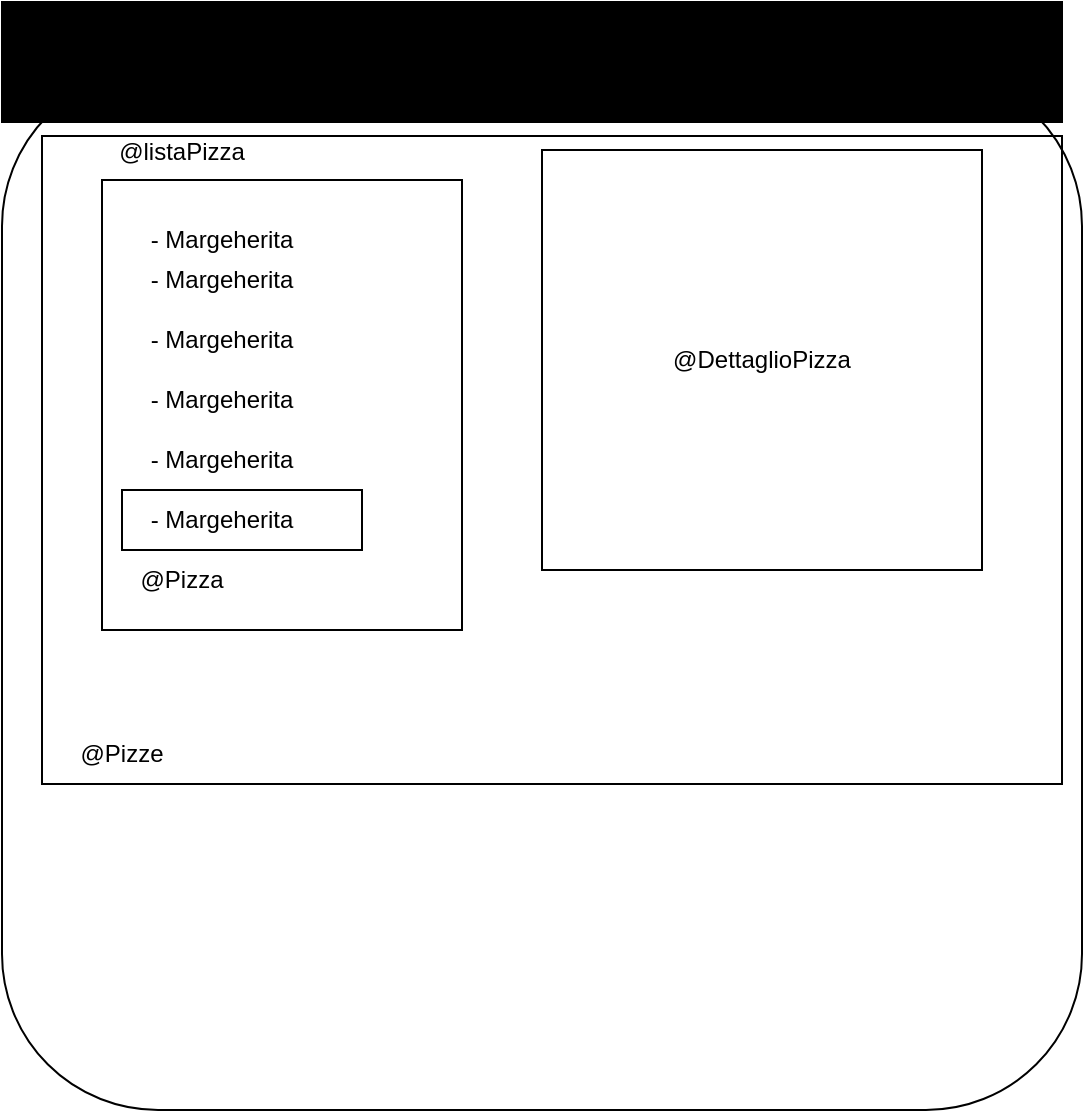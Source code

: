 <mxfile>
    <diagram id="Obk5sHIjkU0gm-d0gzHE" name="Page-1">
        <mxGraphModel dx="1084" dy="1813" grid="1" gridSize="10" guides="1" tooltips="1" connect="1" arrows="1" fold="1" page="1" pageScale="1" pageWidth="827" pageHeight="1169" math="0" shadow="0">
            <root>
                <mxCell id="0"/>
                <mxCell id="1" parent="0"/>
                <mxCell id="11" value="" style="rounded=0;whiteSpace=wrap;html=1;" parent="1" vertex="1">
                    <mxGeometry x="120" y="60" width="210" height="260" as="geometry"/>
                </mxCell>
                <mxCell id="2" value="" style="rounded=1;whiteSpace=wrap;html=1;" parent="1" vertex="1">
                    <mxGeometry x="90" y="20" width="540" height="520" as="geometry"/>
                </mxCell>
                <mxCell id="3" value="- Margeherita" style="text;html=1;strokeColor=none;fillColor=none;align=center;verticalAlign=middle;whiteSpace=wrap;rounded=0;" parent="1" vertex="1">
                    <mxGeometry x="130" y="90" width="140" height="30" as="geometry"/>
                </mxCell>
                <mxCell id="4" value="- Margeherita" style="text;html=1;strokeColor=none;fillColor=none;align=center;verticalAlign=middle;whiteSpace=wrap;rounded=0;" parent="1" vertex="1">
                    <mxGeometry x="130" y="110" width="140" height="30" as="geometry"/>
                </mxCell>
                <mxCell id="5" value="- Margeherita" style="text;html=1;strokeColor=none;fillColor=none;align=center;verticalAlign=middle;whiteSpace=wrap;rounded=0;" parent="1" vertex="1">
                    <mxGeometry x="130" y="230" width="140" height="30" as="geometry"/>
                </mxCell>
                <mxCell id="6" value="- Margeherita" style="text;html=1;strokeColor=none;fillColor=none;align=center;verticalAlign=middle;whiteSpace=wrap;rounded=0;" parent="1" vertex="1">
                    <mxGeometry x="130" y="140" width="140" height="30" as="geometry"/>
                </mxCell>
                <mxCell id="7" value="- Margeherita" style="text;html=1;strokeColor=none;fillColor=none;align=center;verticalAlign=middle;whiteSpace=wrap;rounded=0;" parent="1" vertex="1">
                    <mxGeometry x="130" y="170" width="140" height="30" as="geometry"/>
                </mxCell>
                <mxCell id="8" value="- Margeherita" style="text;html=1;strokeColor=none;fillColor=none;align=center;verticalAlign=middle;whiteSpace=wrap;rounded=0;" parent="1" vertex="1">
                    <mxGeometry x="130" y="200" width="140" height="30" as="geometry"/>
                </mxCell>
                <mxCell id="10" value="@DettaglioPizza" style="rounded=0;whiteSpace=wrap;html=1;" parent="1" vertex="1">
                    <mxGeometry x="360" y="60" width="220" height="210" as="geometry"/>
                </mxCell>
                <mxCell id="12" value="" style="rounded=0;whiteSpace=wrap;html=1;fillColor=none;" parent="1" vertex="1">
                    <mxGeometry x="140" y="75" width="180" height="225" as="geometry"/>
                </mxCell>
                <mxCell id="13" value="@listaPizza" style="text;html=1;strokeColor=none;fillColor=none;align=center;verticalAlign=middle;whiteSpace=wrap;rounded=0;" parent="1" vertex="1">
                    <mxGeometry x="140" y="46" width="80" height="30" as="geometry"/>
                </mxCell>
                <mxCell id="14" value="" style="rounded=0;whiteSpace=wrap;html=1;fillColor=none;" parent="1" vertex="1">
                    <mxGeometry x="150" y="230" width="120" height="30" as="geometry"/>
                </mxCell>
                <mxCell id="15" value="@Pizza" style="text;html=1;strokeColor=none;fillColor=none;align=center;verticalAlign=middle;whiteSpace=wrap;rounded=0;" parent="1" vertex="1">
                    <mxGeometry x="150" y="260" width="60" height="30" as="geometry"/>
                </mxCell>
                <mxCell id="16" value="" style="shape=process;whiteSpace=wrap;html=1;backgroundOutline=1;fillColor=#000000;" parent="1" vertex="1">
                    <mxGeometry x="90" y="-14" width="530" height="60" as="geometry"/>
                </mxCell>
                <mxCell id="17" value="" style="rounded=0;whiteSpace=wrap;html=1;fillColor=none;" vertex="1" parent="1">
                    <mxGeometry x="110" y="53" width="510" height="324" as="geometry"/>
                </mxCell>
                <mxCell id="18" value="@Pizze" style="text;html=1;strokeColor=none;fillColor=none;align=center;verticalAlign=middle;whiteSpace=wrap;rounded=0;" vertex="1" parent="1">
                    <mxGeometry x="120" y="347" width="60" height="30" as="geometry"/>
                </mxCell>
            </root>
        </mxGraphModel>
    </diagram>
</mxfile>
